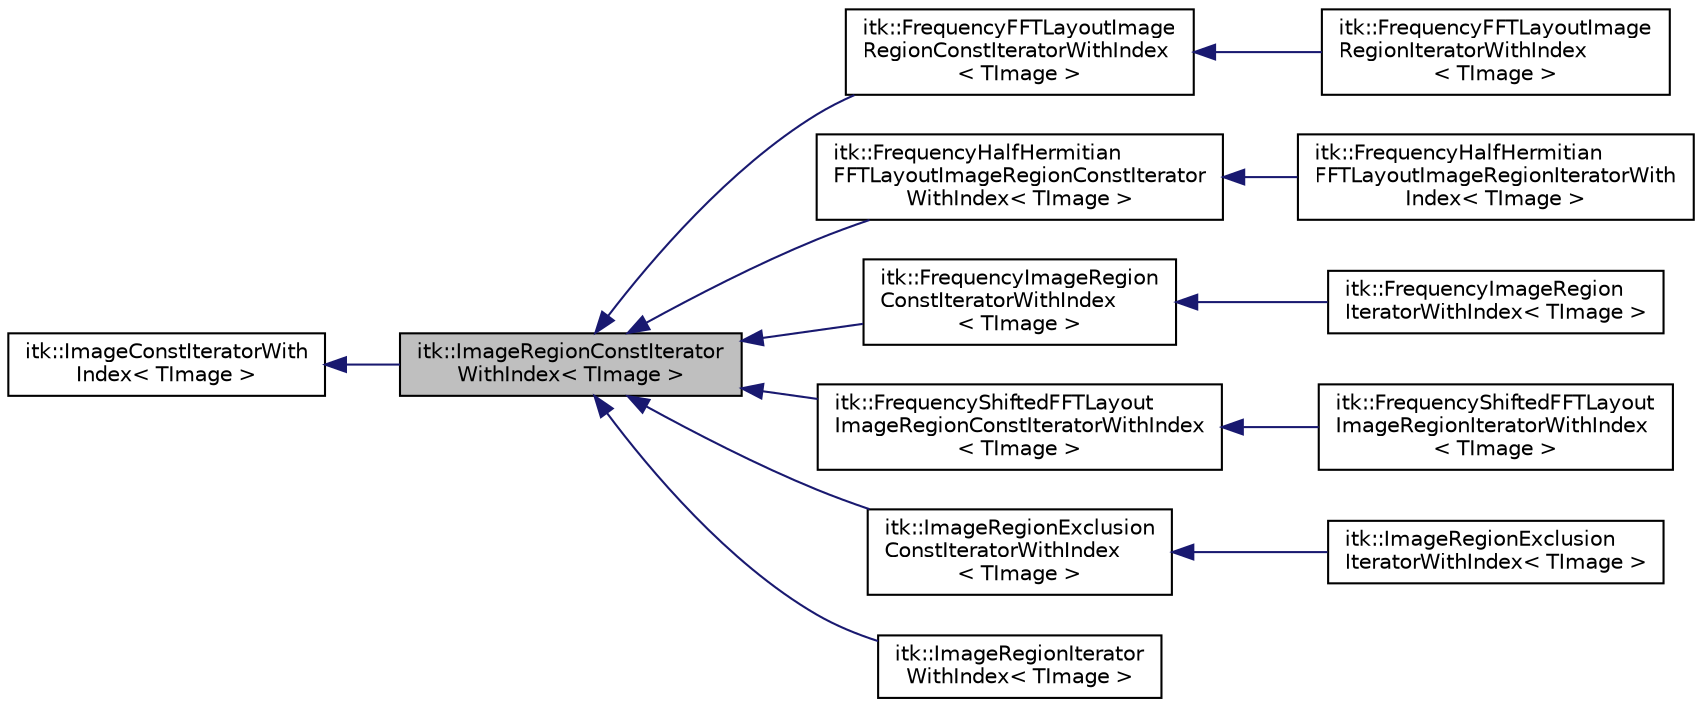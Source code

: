 digraph "itk::ImageRegionConstIteratorWithIndex&lt; TImage &gt;"
{
 // LATEX_PDF_SIZE
  edge [fontname="Helvetica",fontsize="10",labelfontname="Helvetica",labelfontsize="10"];
  node [fontname="Helvetica",fontsize="10",shape=record];
  rankdir="LR";
  Node1 [label="itk::ImageRegionConstIterator\lWithIndex\< TImage \>",height=0.2,width=0.4,color="black", fillcolor="grey75", style="filled", fontcolor="black",tooltip="A multi-dimensional iterator templated over image type that walks an image region and is specialized ..."];
  Node2 -> Node1 [dir="back",color="midnightblue",fontsize="10",style="solid",fontname="Helvetica"];
  Node2 [label="itk::ImageConstIteratorWith\lIndex\< TImage \>",height=0.2,width=0.4,color="black", fillcolor="white", style="filled",URL="$classitk_1_1ImageConstIteratorWithIndex.html",tooltip="A base class for multi-dimensional iterators templated over image type that are designed to efficient..."];
  Node1 -> Node3 [dir="back",color="midnightblue",fontsize="10",style="solid",fontname="Helvetica"];
  Node3 [label="itk::FrequencyFFTLayoutImage\lRegionConstIteratorWithIndex\l\< TImage \>",height=0.2,width=0.4,color="black", fillcolor="white", style="filled",URL="$classitk_1_1FrequencyFFTLayoutImageRegionConstIteratorWithIndex.html",tooltip="A multi-dimensional iterator templated over image type that walks pixels within a region and is speci..."];
  Node3 -> Node4 [dir="back",color="midnightblue",fontsize="10",style="solid",fontname="Helvetica"];
  Node4 [label="itk::FrequencyFFTLayoutImage\lRegionIteratorWithIndex\l\< TImage \>",height=0.2,width=0.4,color="black", fillcolor="white", style="filled",URL="$classitk_1_1FrequencyFFTLayoutImageRegionIteratorWithIndex.html",tooltip=" "];
  Node1 -> Node5 [dir="back",color="midnightblue",fontsize="10",style="solid",fontname="Helvetica"];
  Node5 [label="itk::FrequencyHalfHermitian\lFFTLayoutImageRegionConstIterator\lWithIndex\< TImage \>",height=0.2,width=0.4,color="black", fillcolor="white", style="filled",URL="$classitk_1_1FrequencyHalfHermitianFFTLayoutImageRegionConstIteratorWithIndex.html",tooltip="A multi-dimensional iterator templated over image type that walks pixels within a region and is speci..."];
  Node5 -> Node6 [dir="back",color="midnightblue",fontsize="10",style="solid",fontname="Helvetica"];
  Node6 [label="itk::FrequencyHalfHermitian\lFFTLayoutImageRegionIteratorWith\lIndex\< TImage \>",height=0.2,width=0.4,color="black", fillcolor="white", style="filled",URL="$classitk_1_1FrequencyHalfHermitianFFTLayoutImageRegionIteratorWithIndex.html",tooltip=" "];
  Node1 -> Node7 [dir="back",color="midnightblue",fontsize="10",style="solid",fontname="Helvetica"];
  Node7 [label="itk::FrequencyImageRegion\lConstIteratorWithIndex\l\< TImage \>",height=0.2,width=0.4,color="black", fillcolor="white", style="filled",URL="$classitk_1_1FrequencyImageRegionConstIteratorWithIndex.html",tooltip="A multi-dimensional iterator templated over image type that walks pixels within a region and is speci..."];
  Node7 -> Node8 [dir="back",color="midnightblue",fontsize="10",style="solid",fontname="Helvetica"];
  Node8 [label="itk::FrequencyImageRegion\lIteratorWithIndex\< TImage \>",height=0.2,width=0.4,color="black", fillcolor="white", style="filled",URL="$classitk_1_1FrequencyImageRegionIteratorWithIndex.html",tooltip=" "];
  Node1 -> Node9 [dir="back",color="midnightblue",fontsize="10",style="solid",fontname="Helvetica"];
  Node9 [label="itk::FrequencyShiftedFFTLayout\lImageRegionConstIteratorWithIndex\l\< TImage \>",height=0.2,width=0.4,color="black", fillcolor="white", style="filled",URL="$classitk_1_1FrequencyShiftedFFTLayoutImageRegionConstIteratorWithIndex.html",tooltip="A multi-dimensional iterator templated over image type that walks pixels within a region and is speci..."];
  Node9 -> Node10 [dir="back",color="midnightblue",fontsize="10",style="solid",fontname="Helvetica"];
  Node10 [label="itk::FrequencyShiftedFFTLayout\lImageRegionIteratorWithIndex\l\< TImage \>",height=0.2,width=0.4,color="black", fillcolor="white", style="filled",URL="$classitk_1_1FrequencyShiftedFFTLayoutImageRegionIteratorWithIndex.html",tooltip=" "];
  Node1 -> Node11 [dir="back",color="midnightblue",fontsize="10",style="solid",fontname="Helvetica"];
  Node11 [label="itk::ImageRegionExclusion\lConstIteratorWithIndex\l\< TImage \>",height=0.2,width=0.4,color="black", fillcolor="white", style="filled",URL="$classitk_1_1ImageRegionExclusionConstIteratorWithIndex.html",tooltip="A multi-dimensional image iterator that walks an image region, excluding a second region that may par..."];
  Node11 -> Node12 [dir="back",color="midnightblue",fontsize="10",style="solid",fontname="Helvetica"];
  Node12 [label="itk::ImageRegionExclusion\lIteratorWithIndex\< TImage \>",height=0.2,width=0.4,color="black", fillcolor="white", style="filled",URL="$classitk_1_1ImageRegionExclusionIteratorWithIndex.html",tooltip="A multi-dimensional image iterator that walks an image region, excluding a second region contained wi..."];
  Node1 -> Node13 [dir="back",color="midnightblue",fontsize="10",style="solid",fontname="Helvetica"];
  Node13 [label="itk::ImageRegionIterator\lWithIndex\< TImage \>",height=0.2,width=0.4,color="black", fillcolor="white", style="filled",URL="$classitk_1_1ImageRegionIteratorWithIndex.html",tooltip="A multi-dimensional iterator templated over image type that walks pixels within a region and is speci..."];
}
